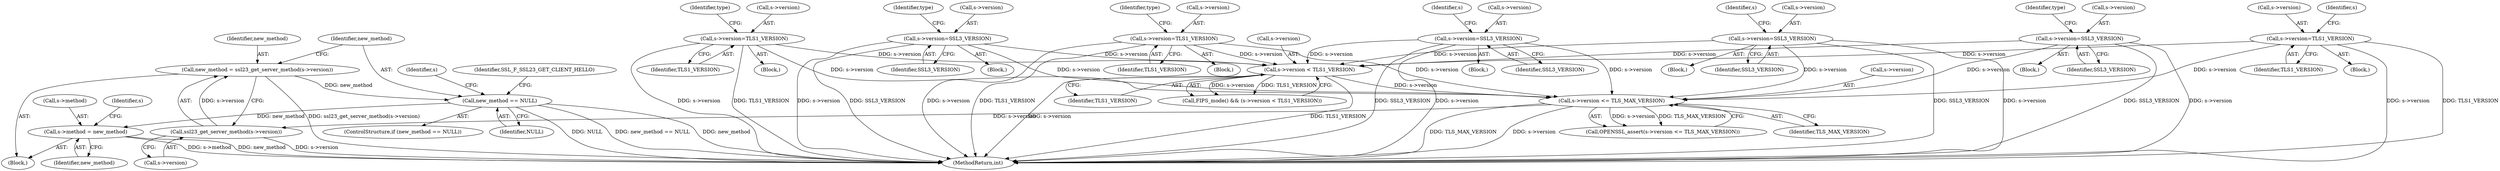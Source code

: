digraph "0_openssl_b82924741b4bd590da890619be671f4635e46c2b@pointer" {
"1000948" [label="(Call,new_method == NULL)"];
"1000941" [label="(Call,new_method = ssl23_get_server_method(s->version))"];
"1000943" [label="(Call,ssl23_get_server_method(s->version))"];
"1000602" [label="(Call,s->version <= TLS_MAX_VERSION)"];
"1000523" [label="(Call,s->version=TLS1_VERSION)"];
"1000488" [label="(Call,s->version=SSL3_VERSION)"];
"1000471" [label="(Call,s->version=TLS1_VERSION)"];
"1000352" [label="(Call,s->version=SSL3_VERSION)"];
"1000591" [label="(Call,s->version < TLS1_VERSION)"];
"1000321" [label="(Call,s->version=SSL3_VERSION)"];
"1000506" [label="(Call,s->version=SSL3_VERSION)"];
"1000302" [label="(Call,s->version=TLS1_VERSION)"];
"1000956" [label="(Call,s->method = new_method)"];
"1000943" [label="(Call,ssl23_get_server_method(s->version))"];
"1000301" [label="(Block,)"];
"1000328" [label="(Identifier,s)"];
"1000953" [label="(Identifier,SSL_F_SSL23_GET_CLIENT_HELLO)"];
"1000591" [label="(Call,s->version < TLS1_VERSION)"];
"1000589" [label="(Call,FIPS_mode() && (s->version < TLS1_VERSION))"];
"1000948" [label="(Call,new_method == NULL)"];
"1000592" [label="(Call,s->version)"];
"1000949" [label="(Identifier,new_method)"];
"1000601" [label="(Call,OPENSSL_assert(s->version <= TLS_MAX_VERSION))"];
"1000603" [label="(Call,s->version)"];
"1000505" [label="(Block,)"];
"1000957" [label="(Call,s->method)"];
"1000321" [label="(Call,s->version=SSL3_VERSION)"];
"1000494" [label="(Identifier,type)"];
"1000322" [label="(Call,s->version)"];
"1000529" [label="(Identifier,type)"];
"1000488" [label="(Call,s->version=SSL3_VERSION)"];
"1000303" [label="(Call,s->version)"];
"1000960" [label="(Identifier,new_method)"];
"1000325" [label="(Identifier,SSL3_VERSION)"];
"1000527" [label="(Identifier,TLS1_VERSION)"];
"1000471" [label="(Call,s->version=TLS1_VERSION)"];
"1000489" [label="(Call,s->version)"];
"1000939" [label="(Block,)"];
"1000470" [label="(Block,)"];
"1000524" [label="(Call,s->version)"];
"1000602" [label="(Call,s->version <= TLS_MAX_VERSION)"];
"1000352" [label="(Call,s->version=SSL3_VERSION)"];
"1000956" [label="(Call,s->method = new_method)"];
"1000306" [label="(Identifier,TLS1_VERSION)"];
"1000512" [label="(Identifier,type)"];
"1000487" [label="(Block,)"];
"1000507" [label="(Call,s->version)"];
"1000944" [label="(Call,s->version)"];
"1000595" [label="(Identifier,TLS1_VERSION)"];
"1000947" [label="(ControlStructure,if (new_method == NULL))"];
"1000522" [label="(Block,)"];
"1000506" [label="(Call,s->version=SSL3_VERSION)"];
"1000964" [label="(Identifier,s)"];
"1000477" [label="(Identifier,type)"];
"1000523" [label="(Call,s->version=TLS1_VERSION)"];
"1000492" [label="(Identifier,SSL3_VERSION)"];
"1000510" [label="(Identifier,SSL3_VERSION)"];
"1000606" [label="(Identifier,TLS_MAX_VERSION)"];
"1000302" [label="(Call,s->version=TLS1_VERSION)"];
"1000351" [label="(Block,)"];
"1000950" [label="(Identifier,NULL)"];
"1000958" [label="(Identifier,s)"];
"1000359" [label="(Identifier,s)"];
"1000472" [label="(Call,s->version)"];
"1001104" [label="(MethodReturn,int)"];
"1000475" [label="(Identifier,TLS1_VERSION)"];
"1000353" [label="(Call,s->version)"];
"1000309" [label="(Identifier,s)"];
"1000942" [label="(Identifier,new_method)"];
"1000356" [label="(Identifier,SSL3_VERSION)"];
"1000320" [label="(Block,)"];
"1000941" [label="(Call,new_method = ssl23_get_server_method(s->version))"];
"1000948" -> "1000947"  [label="AST: "];
"1000948" -> "1000950"  [label="CFG: "];
"1000949" -> "1000948"  [label="AST: "];
"1000950" -> "1000948"  [label="AST: "];
"1000953" -> "1000948"  [label="CFG: "];
"1000958" -> "1000948"  [label="CFG: "];
"1000948" -> "1001104"  [label="DDG: NULL"];
"1000948" -> "1001104"  [label="DDG: new_method == NULL"];
"1000948" -> "1001104"  [label="DDG: new_method"];
"1000941" -> "1000948"  [label="DDG: new_method"];
"1000948" -> "1000956"  [label="DDG: new_method"];
"1000941" -> "1000939"  [label="AST: "];
"1000941" -> "1000943"  [label="CFG: "];
"1000942" -> "1000941"  [label="AST: "];
"1000943" -> "1000941"  [label="AST: "];
"1000949" -> "1000941"  [label="CFG: "];
"1000941" -> "1001104"  [label="DDG: ssl23_get_server_method(s->version)"];
"1000943" -> "1000941"  [label="DDG: s->version"];
"1000943" -> "1000944"  [label="CFG: "];
"1000944" -> "1000943"  [label="AST: "];
"1000943" -> "1001104"  [label="DDG: s->version"];
"1000602" -> "1000943"  [label="DDG: s->version"];
"1000602" -> "1000601"  [label="AST: "];
"1000602" -> "1000606"  [label="CFG: "];
"1000603" -> "1000602"  [label="AST: "];
"1000606" -> "1000602"  [label="AST: "];
"1000601" -> "1000602"  [label="CFG: "];
"1000602" -> "1001104"  [label="DDG: s->version"];
"1000602" -> "1001104"  [label="DDG: TLS_MAX_VERSION"];
"1000602" -> "1000601"  [label="DDG: s->version"];
"1000602" -> "1000601"  [label="DDG: TLS_MAX_VERSION"];
"1000523" -> "1000602"  [label="DDG: s->version"];
"1000488" -> "1000602"  [label="DDG: s->version"];
"1000471" -> "1000602"  [label="DDG: s->version"];
"1000352" -> "1000602"  [label="DDG: s->version"];
"1000591" -> "1000602"  [label="DDG: s->version"];
"1000321" -> "1000602"  [label="DDG: s->version"];
"1000506" -> "1000602"  [label="DDG: s->version"];
"1000302" -> "1000602"  [label="DDG: s->version"];
"1000523" -> "1000522"  [label="AST: "];
"1000523" -> "1000527"  [label="CFG: "];
"1000524" -> "1000523"  [label="AST: "];
"1000527" -> "1000523"  [label="AST: "];
"1000529" -> "1000523"  [label="CFG: "];
"1000523" -> "1001104"  [label="DDG: s->version"];
"1000523" -> "1001104"  [label="DDG: TLS1_VERSION"];
"1000523" -> "1000591"  [label="DDG: s->version"];
"1000488" -> "1000487"  [label="AST: "];
"1000488" -> "1000492"  [label="CFG: "];
"1000489" -> "1000488"  [label="AST: "];
"1000492" -> "1000488"  [label="AST: "];
"1000494" -> "1000488"  [label="CFG: "];
"1000488" -> "1001104"  [label="DDG: s->version"];
"1000488" -> "1001104"  [label="DDG: SSL3_VERSION"];
"1000488" -> "1000591"  [label="DDG: s->version"];
"1000471" -> "1000470"  [label="AST: "];
"1000471" -> "1000475"  [label="CFG: "];
"1000472" -> "1000471"  [label="AST: "];
"1000475" -> "1000471"  [label="AST: "];
"1000477" -> "1000471"  [label="CFG: "];
"1000471" -> "1001104"  [label="DDG: s->version"];
"1000471" -> "1001104"  [label="DDG: TLS1_VERSION"];
"1000471" -> "1000591"  [label="DDG: s->version"];
"1000352" -> "1000351"  [label="AST: "];
"1000352" -> "1000356"  [label="CFG: "];
"1000353" -> "1000352"  [label="AST: "];
"1000356" -> "1000352"  [label="AST: "];
"1000359" -> "1000352"  [label="CFG: "];
"1000352" -> "1001104"  [label="DDG: SSL3_VERSION"];
"1000352" -> "1001104"  [label="DDG: s->version"];
"1000352" -> "1000591"  [label="DDG: s->version"];
"1000591" -> "1000589"  [label="AST: "];
"1000591" -> "1000595"  [label="CFG: "];
"1000592" -> "1000591"  [label="AST: "];
"1000595" -> "1000591"  [label="AST: "];
"1000589" -> "1000591"  [label="CFG: "];
"1000591" -> "1001104"  [label="DDG: TLS1_VERSION"];
"1000591" -> "1001104"  [label="DDG: s->version"];
"1000591" -> "1000589"  [label="DDG: s->version"];
"1000591" -> "1000589"  [label="DDG: TLS1_VERSION"];
"1000321" -> "1000591"  [label="DDG: s->version"];
"1000506" -> "1000591"  [label="DDG: s->version"];
"1000302" -> "1000591"  [label="DDG: s->version"];
"1000321" -> "1000320"  [label="AST: "];
"1000321" -> "1000325"  [label="CFG: "];
"1000322" -> "1000321"  [label="AST: "];
"1000325" -> "1000321"  [label="AST: "];
"1000328" -> "1000321"  [label="CFG: "];
"1000321" -> "1001104"  [label="DDG: s->version"];
"1000321" -> "1001104"  [label="DDG: SSL3_VERSION"];
"1000506" -> "1000505"  [label="AST: "];
"1000506" -> "1000510"  [label="CFG: "];
"1000507" -> "1000506"  [label="AST: "];
"1000510" -> "1000506"  [label="AST: "];
"1000512" -> "1000506"  [label="CFG: "];
"1000506" -> "1001104"  [label="DDG: s->version"];
"1000506" -> "1001104"  [label="DDG: SSL3_VERSION"];
"1000302" -> "1000301"  [label="AST: "];
"1000302" -> "1000306"  [label="CFG: "];
"1000303" -> "1000302"  [label="AST: "];
"1000306" -> "1000302"  [label="AST: "];
"1000309" -> "1000302"  [label="CFG: "];
"1000302" -> "1001104"  [label="DDG: s->version"];
"1000302" -> "1001104"  [label="DDG: TLS1_VERSION"];
"1000956" -> "1000939"  [label="AST: "];
"1000956" -> "1000960"  [label="CFG: "];
"1000957" -> "1000956"  [label="AST: "];
"1000960" -> "1000956"  [label="AST: "];
"1000964" -> "1000956"  [label="CFG: "];
"1000956" -> "1001104"  [label="DDG: s->method"];
"1000956" -> "1001104"  [label="DDG: new_method"];
}
